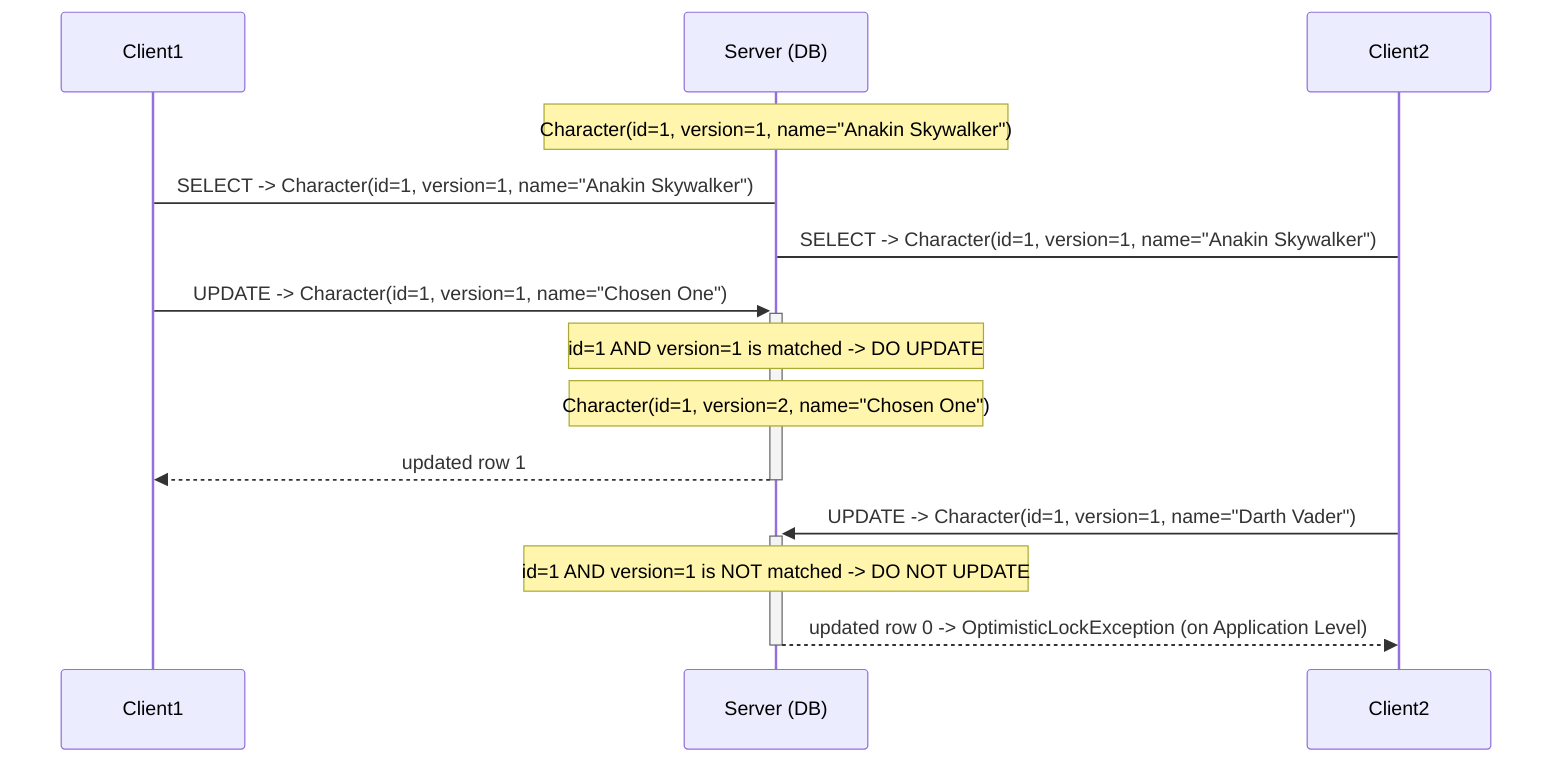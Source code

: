 sequenceDiagram
    participant C1 as Client1
    participant S as Server (DB)
    participant C2 as Client2
    Note over S: Character(id=1, version=1, name="Anakin Skywalker")
    C1 -> S: SELECT -> Character(id=1, version=1, name="Anakin Skywalker")
    C2 -> S: SELECT -> Character(id=1, version=1, name="Anakin Skywalker")
    C1 ->>+ S: UPDATE -> Character(id=1, version=1, name="Chosen One")
    Note over S: id=1 AND version=1 is matched -> DO UPDATE
    Note over S: Character(id=1, version=2, name="Chosen One")
    S -->>- C1: updated row 1
    C2 ->>+ S: UPDATE -> Character(id=1, version=1, name="Darth Vader")
    Note over S: id=1 AND version=1 is NOT matched -> DO NOT UPDATE
    S -->>- C2: updated row 0 -> OptimisticLockException (on Application Level)